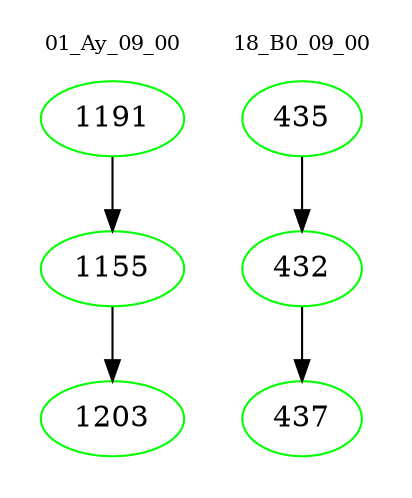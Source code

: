 digraph{
subgraph cluster_0 {
color = white
label = "01_Ay_09_00";
fontsize=10;
T0_1191 [label="1191", color="green"]
T0_1191 -> T0_1155 [color="black"]
T0_1155 [label="1155", color="green"]
T0_1155 -> T0_1203 [color="black"]
T0_1203 [label="1203", color="green"]
}
subgraph cluster_1 {
color = white
label = "18_B0_09_00";
fontsize=10;
T1_435 [label="435", color="green"]
T1_435 -> T1_432 [color="black"]
T1_432 [label="432", color="green"]
T1_432 -> T1_437 [color="black"]
T1_437 [label="437", color="green"]
}
}
